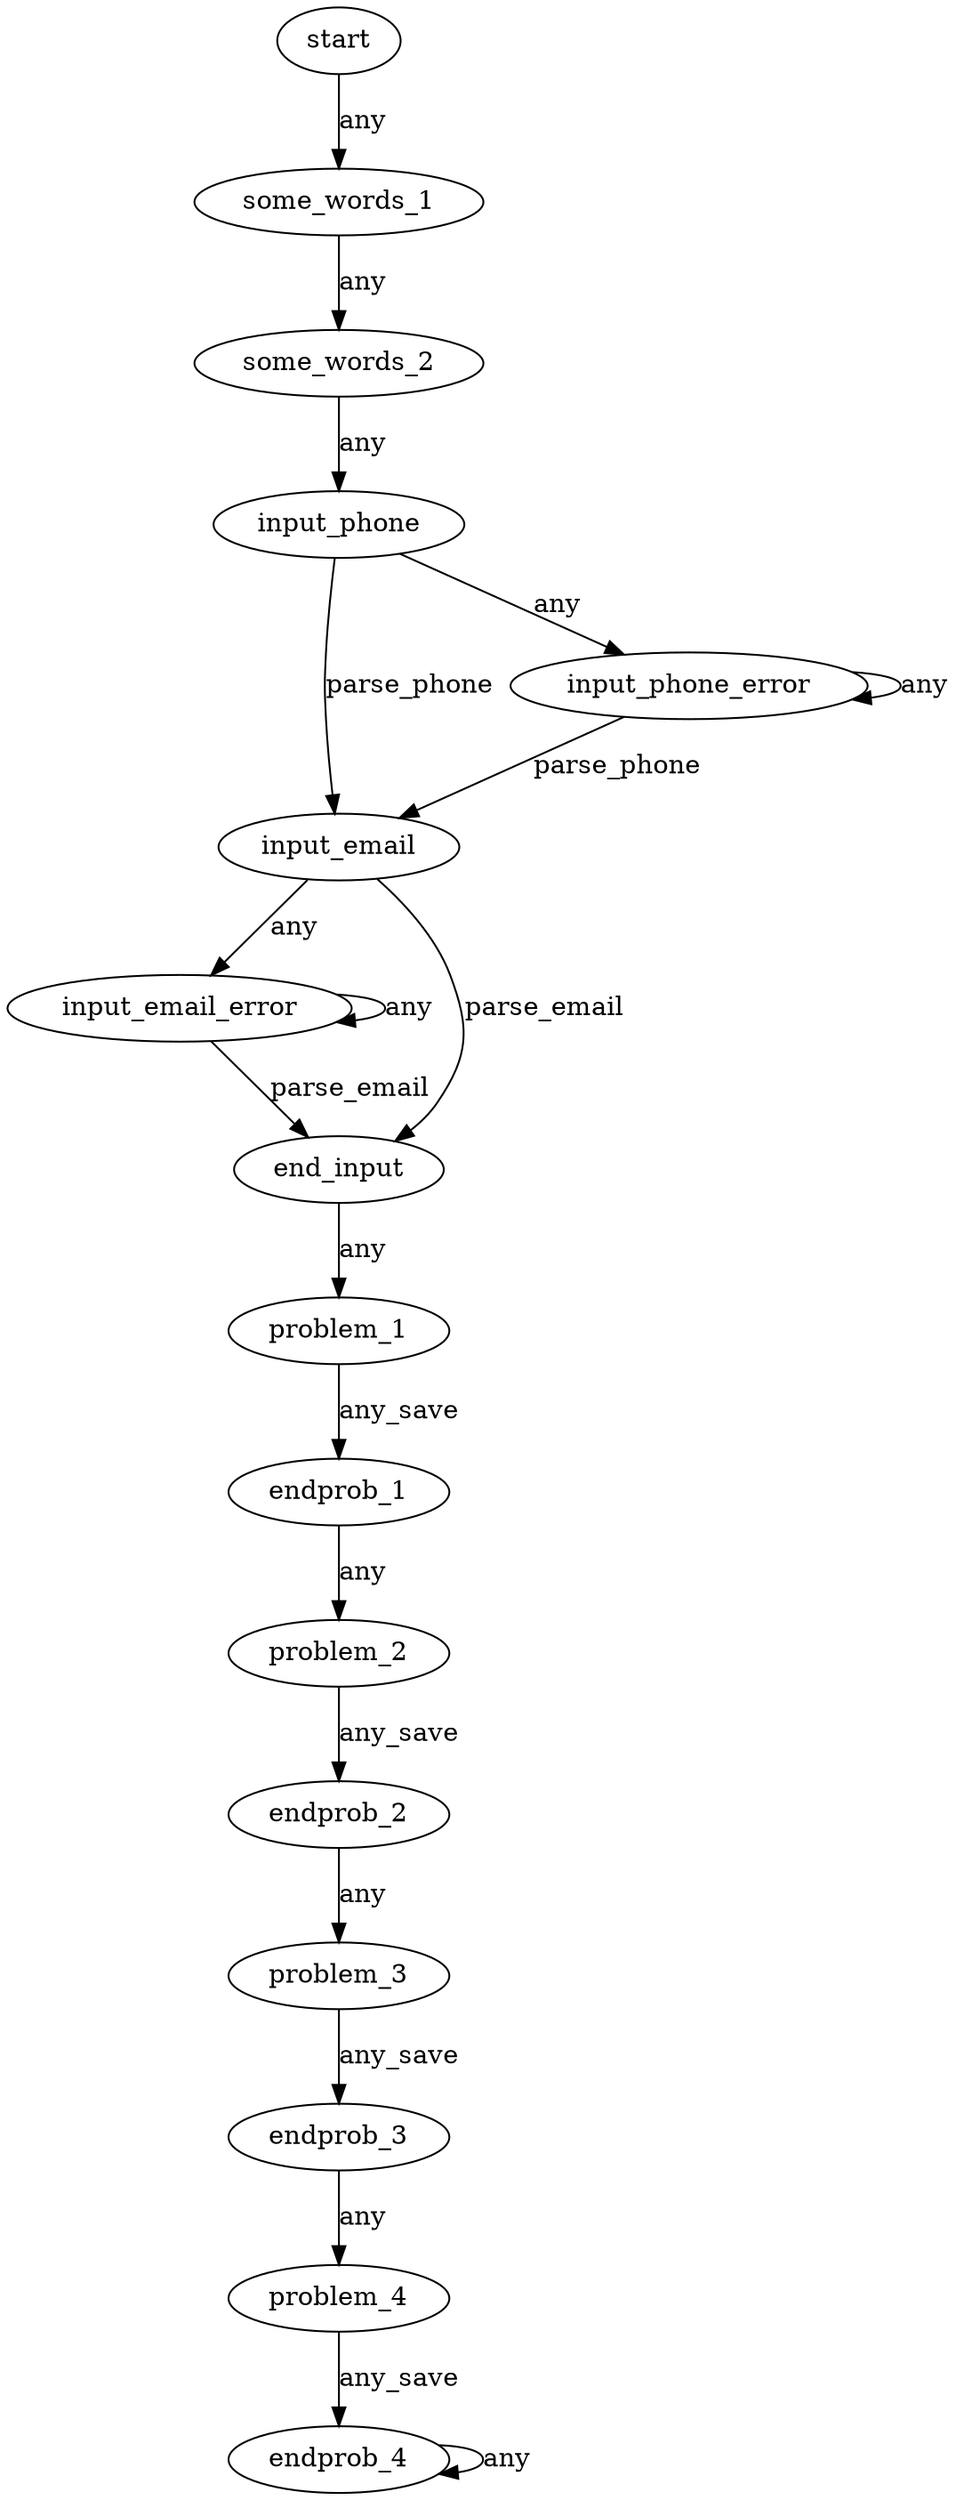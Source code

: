 digraph Bot_DFA {
    start;
    some_words_1;
    some_words_2;
    input_phone;
    input_email;
    input_phone_error;
    input_email_error;
    end_input;
    problem_1;
    endprob_1;
    problem_2;
    endprob_2;
    problem_3;
    endprob_3;
    problem_4;
    endprob_4;

    start -> some_words_1 [label="any"]
    some_words_1 -> some_words_2 [label="any"]
    some_words_2 -> input_phone [label="any"]

    input_phone -> input_email [label="parse_phone"]
    input_phone -> input_phone_error [label="any"]
    input_phone_error -> input_email [label="parse_phone"]
    input_phone_error -> input_phone_error [label="any"]

    input_email -> end_input [label="parse_email"]
    input_email -> input_email_error [label="any"]
    input_email_error -> end_input [label="parse_email"]
    input_email_error -> input_email_error [label="any"]

    end_input -> problem_1 [label="any"]
    problem_1 -> endprob_1 [label="any_save"]
    endprob_1 -> problem_2 [label="any"]
    problem_2 -> endprob_2 [label="any_save"]
    endprob_2 -> problem_3 [label="any"]
    problem_3 -> endprob_3 [label="any_save"]
    endprob_3 -> problem_4 [label="any"]
    problem_4 -> endprob_4 [label="any_save"]

    endprob_4 -> endprob_4 [label="any"] //end
}
